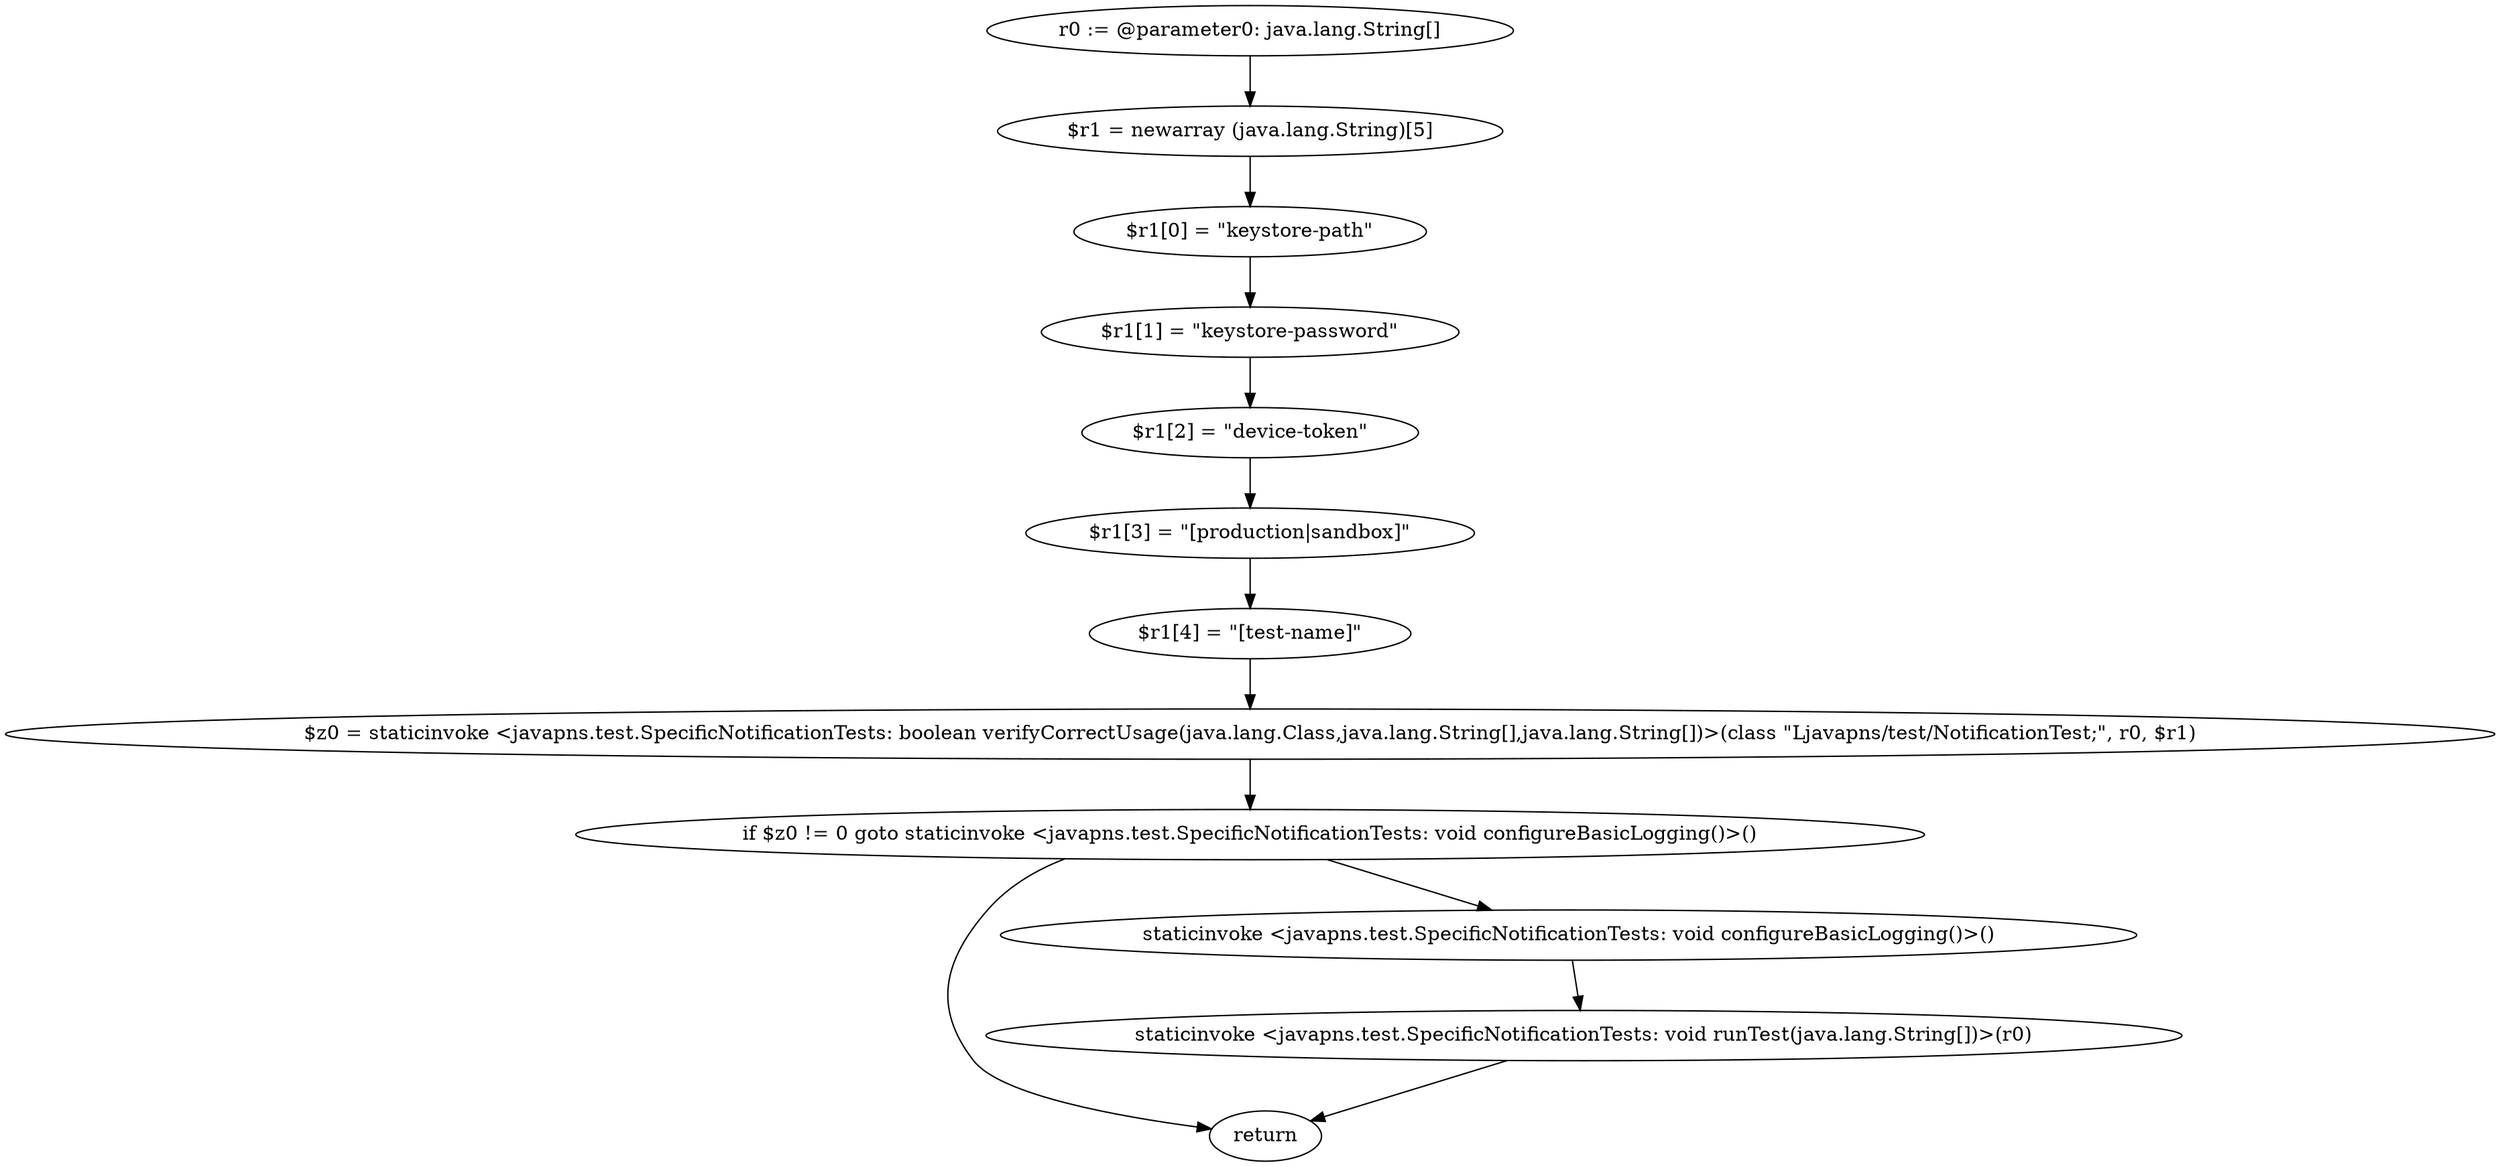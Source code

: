 digraph "unitGraph" {
    "r0 := @parameter0: java.lang.String[]"
    "$r1 = newarray (java.lang.String)[5]"
    "$r1[0] = \"keystore-path\""
    "$r1[1] = \"keystore-password\""
    "$r1[2] = \"device-token\""
    "$r1[3] = \"[production|sandbox]\""
    "$r1[4] = \"[test-name]\""
    "$z0 = staticinvoke <javapns.test.SpecificNotificationTests: boolean verifyCorrectUsage(java.lang.Class,java.lang.String[],java.lang.String[])>(class \"Ljavapns/test/NotificationTest;\", r0, $r1)"
    "if $z0 != 0 goto staticinvoke <javapns.test.SpecificNotificationTests: void configureBasicLogging()>()"
    "return"
    "staticinvoke <javapns.test.SpecificNotificationTests: void configureBasicLogging()>()"
    "staticinvoke <javapns.test.SpecificNotificationTests: void runTest(java.lang.String[])>(r0)"
    "r0 := @parameter0: java.lang.String[]"->"$r1 = newarray (java.lang.String)[5]";
    "$r1 = newarray (java.lang.String)[5]"->"$r1[0] = \"keystore-path\"";
    "$r1[0] = \"keystore-path\""->"$r1[1] = \"keystore-password\"";
    "$r1[1] = \"keystore-password\""->"$r1[2] = \"device-token\"";
    "$r1[2] = \"device-token\""->"$r1[3] = \"[production|sandbox]\"";
    "$r1[3] = \"[production|sandbox]\""->"$r1[4] = \"[test-name]\"";
    "$r1[4] = \"[test-name]\""->"$z0 = staticinvoke <javapns.test.SpecificNotificationTests: boolean verifyCorrectUsage(java.lang.Class,java.lang.String[],java.lang.String[])>(class \"Ljavapns/test/NotificationTest;\", r0, $r1)";
    "$z0 = staticinvoke <javapns.test.SpecificNotificationTests: boolean verifyCorrectUsage(java.lang.Class,java.lang.String[],java.lang.String[])>(class \"Ljavapns/test/NotificationTest;\", r0, $r1)"->"if $z0 != 0 goto staticinvoke <javapns.test.SpecificNotificationTests: void configureBasicLogging()>()";
    "if $z0 != 0 goto staticinvoke <javapns.test.SpecificNotificationTests: void configureBasicLogging()>()"->"return";
    "if $z0 != 0 goto staticinvoke <javapns.test.SpecificNotificationTests: void configureBasicLogging()>()"->"staticinvoke <javapns.test.SpecificNotificationTests: void configureBasicLogging()>()";
    "staticinvoke <javapns.test.SpecificNotificationTests: void configureBasicLogging()>()"->"staticinvoke <javapns.test.SpecificNotificationTests: void runTest(java.lang.String[])>(r0)";
    "staticinvoke <javapns.test.SpecificNotificationTests: void runTest(java.lang.String[])>(r0)"->"return";
}
